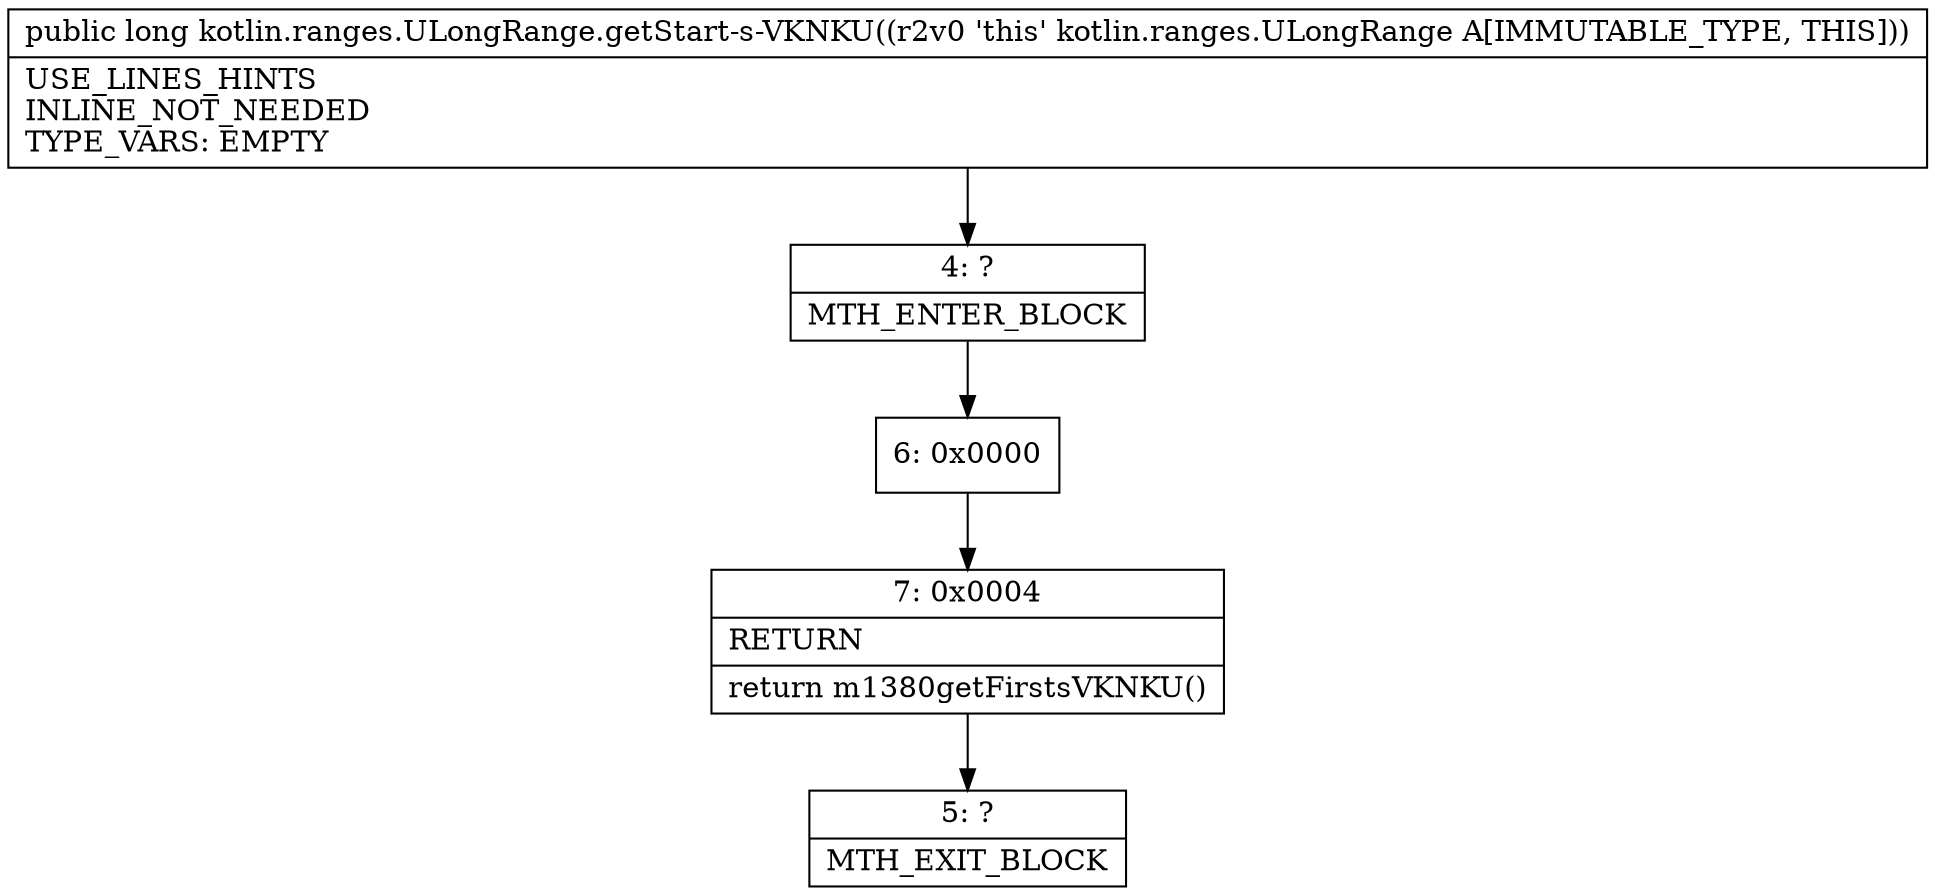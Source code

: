 digraph "CFG forkotlin.ranges.ULongRange.getStart\-s\-VKNKU()J" {
Node_4 [shape=record,label="{4\:\ ?|MTH_ENTER_BLOCK\l}"];
Node_6 [shape=record,label="{6\:\ 0x0000}"];
Node_7 [shape=record,label="{7\:\ 0x0004|RETURN\l|return m1380getFirstsVKNKU()\l}"];
Node_5 [shape=record,label="{5\:\ ?|MTH_EXIT_BLOCK\l}"];
MethodNode[shape=record,label="{public long kotlin.ranges.ULongRange.getStart\-s\-VKNKU((r2v0 'this' kotlin.ranges.ULongRange A[IMMUTABLE_TYPE, THIS]))  | USE_LINES_HINTS\lINLINE_NOT_NEEDED\lTYPE_VARS: EMPTY\l}"];
MethodNode -> Node_4;Node_4 -> Node_6;
Node_6 -> Node_7;
Node_7 -> Node_5;
}

